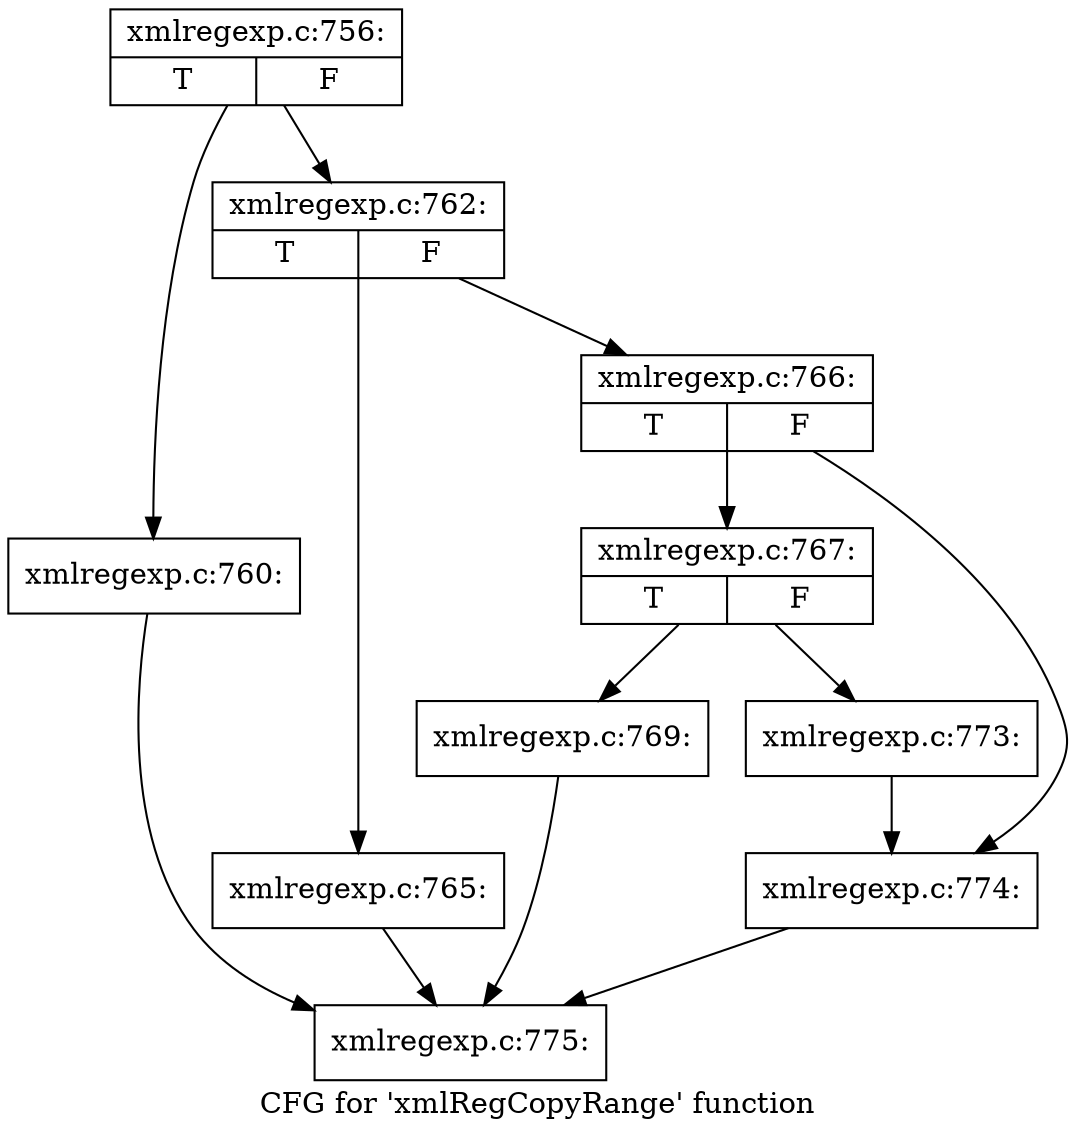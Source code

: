 digraph "CFG for 'xmlRegCopyRange' function" {
	label="CFG for 'xmlRegCopyRange' function";

	Node0x44a6d40 [shape=record,label="{xmlregexp.c:756:|{<s0>T|<s1>F}}"];
	Node0x44a6d40 -> Node0x44a7090;
	Node0x44a6d40 -> Node0x44adaf0;
	Node0x44a7090 [shape=record,label="{xmlregexp.c:760:}"];
	Node0x44a7090 -> Node0x44a7120;
	Node0x44adaf0 [shape=record,label="{xmlregexp.c:762:|{<s0>T|<s1>F}}"];
	Node0x44adaf0 -> Node0x44ae850;
	Node0x44adaf0 -> Node0x44ae8a0;
	Node0x44ae850 [shape=record,label="{xmlregexp.c:765:}"];
	Node0x44ae850 -> Node0x44a7120;
	Node0x44ae8a0 [shape=record,label="{xmlregexp.c:766:|{<s0>T|<s1>F}}"];
	Node0x44ae8a0 -> Node0x44aed00;
	Node0x44ae8a0 -> Node0x44aed50;
	Node0x44aed00 [shape=record,label="{xmlregexp.c:767:|{<s0>T|<s1>F}}"];
	Node0x44aed00 -> Node0x44af670;
	Node0x44aed00 -> Node0x44af6c0;
	Node0x44af670 [shape=record,label="{xmlregexp.c:769:}"];
	Node0x44af670 -> Node0x44a7120;
	Node0x44af6c0 [shape=record,label="{xmlregexp.c:773:}"];
	Node0x44af6c0 -> Node0x44aed50;
	Node0x44aed50 [shape=record,label="{xmlregexp.c:774:}"];
	Node0x44aed50 -> Node0x44a7120;
	Node0x44a7120 [shape=record,label="{xmlregexp.c:775:}"];
}
